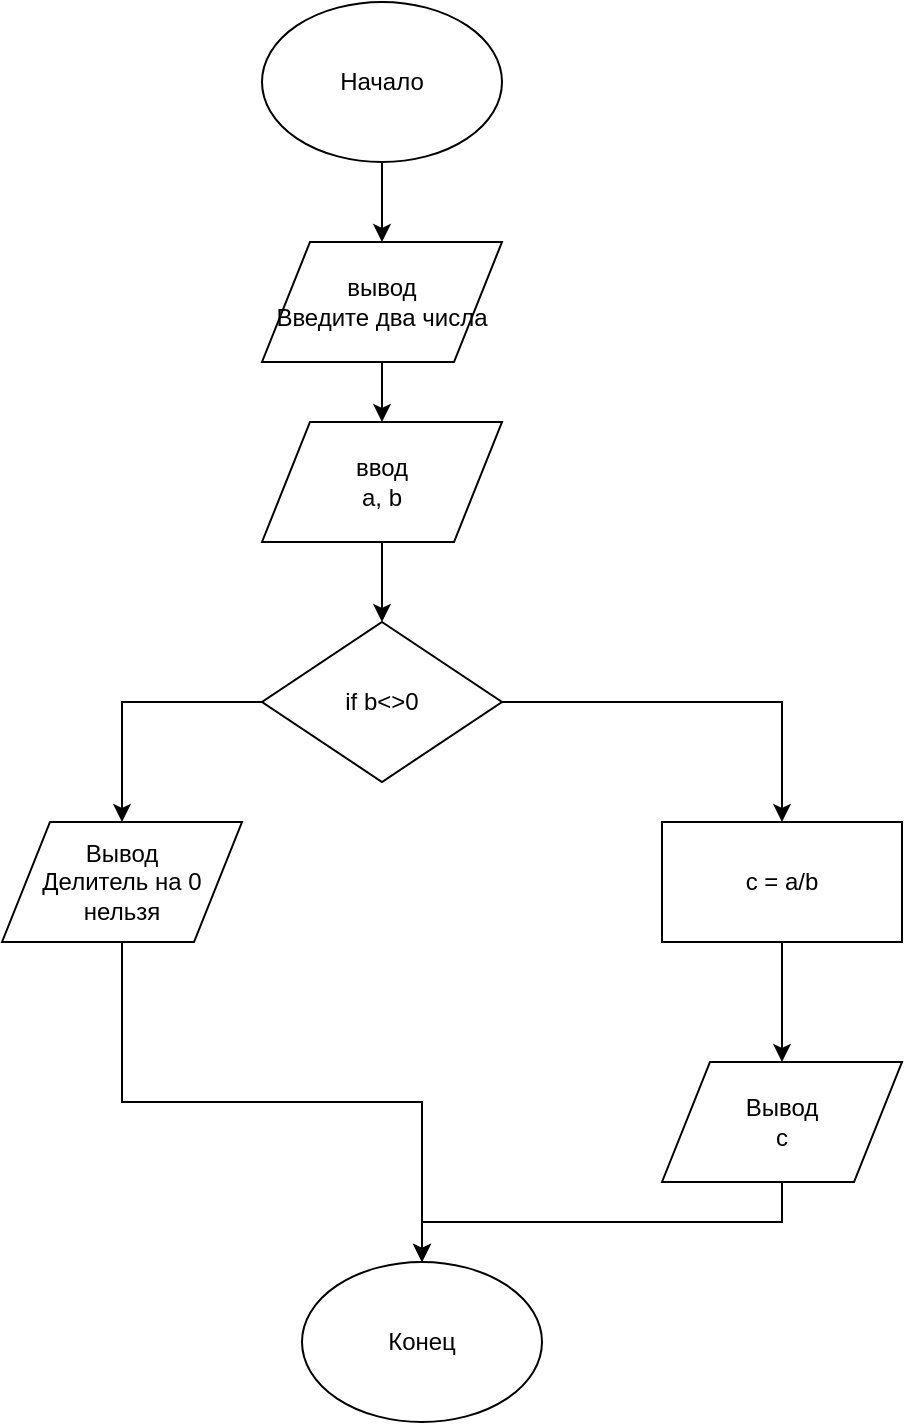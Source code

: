 <mxfile version="12.9.5" type="device"><diagram id="EPAVZ1C_WvZ5LxUJ7j5H" name="Page-1"><mxGraphModel dx="1358" dy="794" grid="1" gridSize="10" guides="1" tooltips="1" connect="1" arrows="1" fold="1" page="1" pageScale="1" pageWidth="850" pageHeight="1100" math="0" shadow="0"><root><mxCell id="0"/><mxCell id="1" parent="0"/><mxCell id="abcL38fB9MTaBK0NgY-Z-3" style="edgeStyle=orthogonalEdgeStyle;rounded=0;orthogonalLoop=1;jettySize=auto;html=1;exitX=0.5;exitY=1;exitDx=0;exitDy=0;" edge="1" parent="1" source="abcL38fB9MTaBK0NgY-Z-7" target="abcL38fB9MTaBK0NgY-Z-2"><mxGeometry relative="1" as="geometry"/></mxCell><mxCell id="abcL38fB9MTaBK0NgY-Z-1" value="Начало" style="ellipse;whiteSpace=wrap;html=1;" vertex="1" parent="1"><mxGeometry x="230" y="70" width="120" height="80" as="geometry"/></mxCell><mxCell id="abcL38fB9MTaBK0NgY-Z-13" style="edgeStyle=orthogonalEdgeStyle;rounded=0;orthogonalLoop=1;jettySize=auto;html=1;exitX=0.5;exitY=1;exitDx=0;exitDy=0;entryX=0.5;entryY=0;entryDx=0;entryDy=0;" edge="1" parent="1" source="abcL38fB9MTaBK0NgY-Z-2" target="abcL38fB9MTaBK0NgY-Z-4"><mxGeometry relative="1" as="geometry"/></mxCell><mxCell id="abcL38fB9MTaBK0NgY-Z-2" value="&lt;div&gt;ввод&lt;/div&gt;&lt;div&gt;а, b&lt;br&gt;&lt;/div&gt;" style="shape=parallelogram;perimeter=parallelogramPerimeter;whiteSpace=wrap;html=1;" vertex="1" parent="1"><mxGeometry x="230" y="280" width="120" height="60" as="geometry"/></mxCell><mxCell id="abcL38fB9MTaBK0NgY-Z-14" style="edgeStyle=orthogonalEdgeStyle;rounded=0;orthogonalLoop=1;jettySize=auto;html=1;exitX=0;exitY=0.5;exitDx=0;exitDy=0;entryX=0.5;entryY=0;entryDx=0;entryDy=0;" edge="1" parent="1" source="abcL38fB9MTaBK0NgY-Z-4" target="abcL38fB9MTaBK0NgY-Z-12"><mxGeometry relative="1" as="geometry"/></mxCell><mxCell id="abcL38fB9MTaBK0NgY-Z-15" style="edgeStyle=orthogonalEdgeStyle;rounded=0;orthogonalLoop=1;jettySize=auto;html=1;exitX=1;exitY=0.5;exitDx=0;exitDy=0;" edge="1" parent="1" source="abcL38fB9MTaBK0NgY-Z-4" target="abcL38fB9MTaBK0NgY-Z-5"><mxGeometry relative="1" as="geometry"/></mxCell><mxCell id="abcL38fB9MTaBK0NgY-Z-4" value="if b&amp;lt;&amp;gt;0" style="rhombus;whiteSpace=wrap;html=1;" vertex="1" parent="1"><mxGeometry x="230" y="380" width="120" height="80" as="geometry"/></mxCell><mxCell id="abcL38fB9MTaBK0NgY-Z-16" style="edgeStyle=orthogonalEdgeStyle;rounded=0;orthogonalLoop=1;jettySize=auto;html=1;exitX=0.5;exitY=1;exitDx=0;exitDy=0;entryX=0.5;entryY=0;entryDx=0;entryDy=0;" edge="1" parent="1" source="abcL38fB9MTaBK0NgY-Z-5" target="abcL38fB9MTaBK0NgY-Z-6"><mxGeometry relative="1" as="geometry"/></mxCell><mxCell id="abcL38fB9MTaBK0NgY-Z-5" value="c = a/b" style="rounded=0;whiteSpace=wrap;html=1;" vertex="1" parent="1"><mxGeometry x="430" y="480" width="120" height="60" as="geometry"/></mxCell><mxCell id="abcL38fB9MTaBK0NgY-Z-17" style="edgeStyle=orthogonalEdgeStyle;rounded=0;orthogonalLoop=1;jettySize=auto;html=1;exitX=0.5;exitY=1;exitDx=0;exitDy=0;" edge="1" parent="1" source="abcL38fB9MTaBK0NgY-Z-6" target="abcL38fB9MTaBK0NgY-Z-9"><mxGeometry relative="1" as="geometry"/></mxCell><mxCell id="abcL38fB9MTaBK0NgY-Z-6" value="&lt;div&gt;Вывод&lt;/div&gt;&lt;div&gt;с&lt;br&gt;&lt;/div&gt;" style="shape=parallelogram;perimeter=parallelogramPerimeter;whiteSpace=wrap;html=1;" vertex="1" parent="1"><mxGeometry x="430" y="600" width="120" height="60" as="geometry"/></mxCell><mxCell id="abcL38fB9MTaBK0NgY-Z-7" value="&lt;div&gt;вывод&lt;/div&gt;&lt;div&gt;Введите два числа&lt;br&gt;&lt;/div&gt;" style="shape=parallelogram;perimeter=parallelogramPerimeter;whiteSpace=wrap;html=1;" vertex="1" parent="1"><mxGeometry x="230" y="190" width="120" height="60" as="geometry"/></mxCell><mxCell id="abcL38fB9MTaBK0NgY-Z-8" style="edgeStyle=orthogonalEdgeStyle;rounded=0;orthogonalLoop=1;jettySize=auto;html=1;exitX=0.5;exitY=1;exitDx=0;exitDy=0;" edge="1" parent="1" source="abcL38fB9MTaBK0NgY-Z-1" target="abcL38fB9MTaBK0NgY-Z-7"><mxGeometry relative="1" as="geometry"><mxPoint x="290" y="150" as="sourcePoint"/><mxPoint x="290" y="280" as="targetPoint"/></mxGeometry></mxCell><mxCell id="abcL38fB9MTaBK0NgY-Z-9" value="Конец" style="ellipse;whiteSpace=wrap;html=1;" vertex="1" parent="1"><mxGeometry x="250" y="700" width="120" height="80" as="geometry"/></mxCell><mxCell id="abcL38fB9MTaBK0NgY-Z-18" style="edgeStyle=orthogonalEdgeStyle;rounded=0;orthogonalLoop=1;jettySize=auto;html=1;exitX=0.5;exitY=1;exitDx=0;exitDy=0;" edge="1" parent="1" source="abcL38fB9MTaBK0NgY-Z-12" target="abcL38fB9MTaBK0NgY-Z-9"><mxGeometry relative="1" as="geometry"/></mxCell><mxCell id="abcL38fB9MTaBK0NgY-Z-12" value="&lt;div&gt;Вывод&lt;/div&gt;&lt;div&gt;Делитель на 0 нельзя&lt;br&gt;&lt;/div&gt;" style="shape=parallelogram;perimeter=parallelogramPerimeter;whiteSpace=wrap;html=1;" vertex="1" parent="1"><mxGeometry x="100" y="480" width="120" height="60" as="geometry"/></mxCell></root></mxGraphModel></diagram></mxfile>